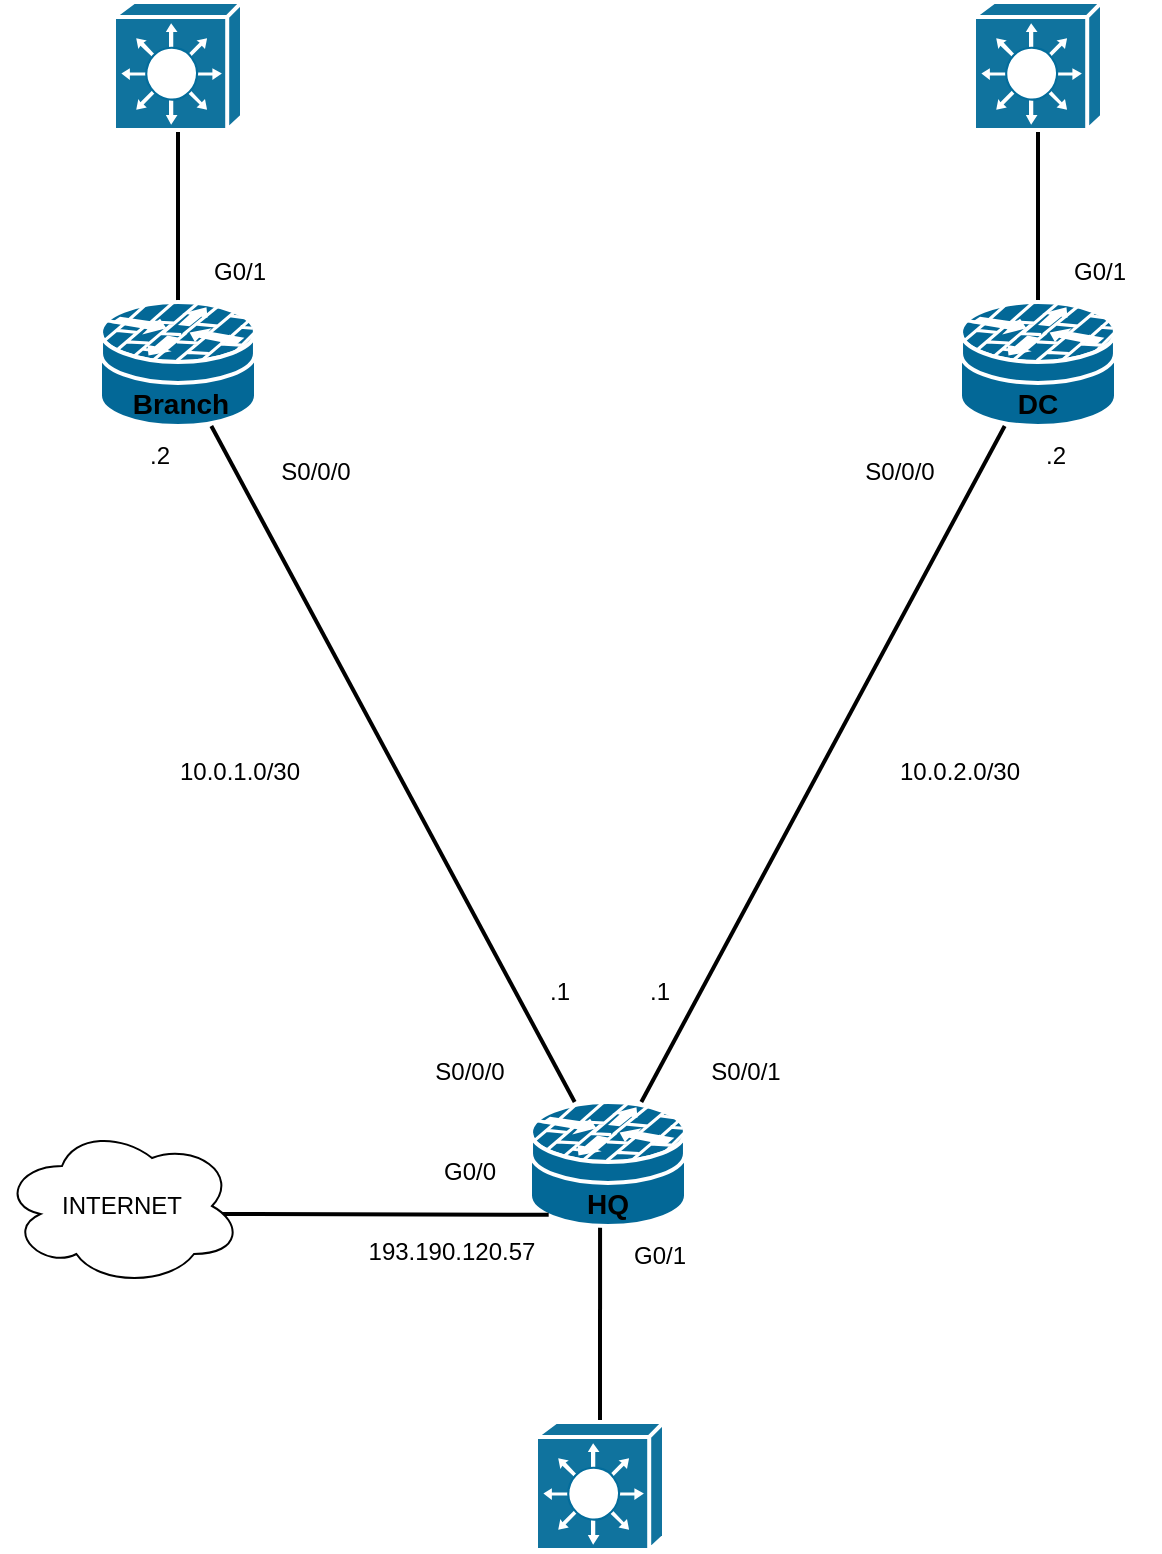 <mxfile version="22.0.2" type="device">
  <diagram id="6a731a19-8d31-9384-78a2-239565b7b9f0" name="Page-1">
    <mxGraphModel dx="1434" dy="844" grid="1" gridSize="10" guides="1" tooltips="1" connect="1" arrows="1" fold="1" page="1" pageScale="1" pageWidth="827" pageHeight="1169" background="none" math="0" shadow="0">
      <root>
        <mxCell id="0" />
        <mxCell id="1" parent="0" />
        <mxCell id="Hd2JBV1E15SSK4Facoz7-2272" value="" style="endArrow=none;html=1;rounded=0;strokeWidth=2;exitX=0.429;exitY=0.737;exitDx=0;exitDy=0;exitPerimeter=0;" edge="1" parent="1" source="Hd2JBV1E15SSK4Facoz7-2266" target="Hd2JBV1E15SSK4Facoz7-2271">
          <mxGeometry width="50" height="50" relative="1" as="geometry">
            <mxPoint x="523" y="590" as="sourcePoint" />
            <mxPoint x="520" y="684" as="targetPoint" />
          </mxGeometry>
        </mxCell>
        <mxCell id="Hd2JBV1E15SSK4Facoz7-2273" value="" style="endArrow=none;html=1;rounded=0;strokeWidth=2;exitX=0.5;exitY=1;exitDx=0;exitDy=0;exitPerimeter=0;" edge="1" parent="1" source="Hd2JBV1E15SSK4Facoz7-2269" target="Hd2JBV1E15SSK4Facoz7-2257">
          <mxGeometry width="50" height="50" relative="1" as="geometry">
            <mxPoint x="523" y="340" as="sourcePoint" />
            <mxPoint x="520" y="434" as="targetPoint" />
          </mxGeometry>
        </mxCell>
        <mxCell id="Hd2JBV1E15SSK4Facoz7-2274" value="" style="endArrow=none;html=1;rounded=0;strokeWidth=2;entryX=0.5;entryY=0;entryDx=0;entryDy=0;exitX=0.5;exitY=1;exitDx=0;exitDy=0;exitPerimeter=0;" edge="1" parent="1" source="Hd2JBV1E15SSK4Facoz7-2270" target="Hd2JBV1E15SSK4Facoz7-2268">
          <mxGeometry width="50" height="50" relative="1" as="geometry">
            <mxPoint x="523" y="340" as="sourcePoint" />
            <mxPoint x="520" y="434" as="targetPoint" />
          </mxGeometry>
        </mxCell>
        <mxCell id="Hd2JBV1E15SSK4Facoz7-2257" value="" style="shape=mxgraph.cisco.security.router_firewall;html=1;pointerEvents=1;dashed=0;fillColor=#036897;strokeColor=#ffffff;strokeWidth=2;verticalLabelPosition=bottom;verticalAlign=top;align=center;outlineConnect=0;" vertex="1" parent="1">
          <mxGeometry x="160" y="330" width="78" height="62" as="geometry" />
        </mxCell>
        <mxCell id="Hd2JBV1E15SSK4Facoz7-2258" value="" style="shape=mxgraph.cisco.security.router_firewall;html=1;pointerEvents=1;dashed=0;fillColor=#036897;strokeColor=#ffffff;strokeWidth=2;verticalLabelPosition=bottom;verticalAlign=top;align=center;outlineConnect=0;" vertex="1" parent="1">
          <mxGeometry x="590" y="330" width="78" height="62" as="geometry" />
        </mxCell>
        <mxCell id="Hd2JBV1E15SSK4Facoz7-2259" value="" style="shape=mxgraph.cisco.security.router_firewall;html=1;pointerEvents=1;dashed=0;fillColor=#036897;strokeColor=#ffffff;strokeWidth=2;verticalLabelPosition=bottom;verticalAlign=top;align=center;outlineConnect=0;" vertex="1" parent="1">
          <mxGeometry x="375" y="730" width="78" height="62" as="geometry" />
        </mxCell>
        <mxCell id="Hd2JBV1E15SSK4Facoz7-2260" value="" style="endArrow=none;html=1;rounded=0;strokeWidth=2;" edge="1" parent="1" source="Hd2JBV1E15SSK4Facoz7-2257" target="Hd2JBV1E15SSK4Facoz7-2259">
          <mxGeometry width="50" height="50" relative="1" as="geometry">
            <mxPoint x="733" y="490" as="sourcePoint" />
            <mxPoint x="730" y="584" as="targetPoint" />
          </mxGeometry>
        </mxCell>
        <mxCell id="Hd2JBV1E15SSK4Facoz7-2261" value="" style="endArrow=none;html=1;rounded=0;strokeWidth=2;" edge="1" parent="1" source="Hd2JBV1E15SSK4Facoz7-2258" target="Hd2JBV1E15SSK4Facoz7-2259">
          <mxGeometry width="50" height="50" relative="1" as="geometry">
            <mxPoint x="733" y="490" as="sourcePoint" />
            <mxPoint x="730" y="584" as="targetPoint" />
          </mxGeometry>
        </mxCell>
        <mxCell id="Hd2JBV1E15SSK4Facoz7-2262" value="S0/0/0" style="text;strokeColor=none;align=center;fillColor=none;html=1;verticalAlign=middle;whiteSpace=wrap;rounded=0;" vertex="1" parent="1">
          <mxGeometry x="238" y="400" width="60" height="30" as="geometry" />
        </mxCell>
        <mxCell id="Hd2JBV1E15SSK4Facoz7-2263" value="S0/0/0" style="text;strokeColor=none;align=center;fillColor=none;html=1;verticalAlign=middle;whiteSpace=wrap;rounded=0;" vertex="1" parent="1">
          <mxGeometry x="530" y="400" width="60" height="30" as="geometry" />
        </mxCell>
        <mxCell id="Hd2JBV1E15SSK4Facoz7-2264" value="S0/0/0" style="text;strokeColor=none;align=center;fillColor=none;html=1;verticalAlign=middle;whiteSpace=wrap;rounded=0;" vertex="1" parent="1">
          <mxGeometry x="315" y="700" width="60" height="30" as="geometry" />
        </mxCell>
        <mxCell id="Hd2JBV1E15SSK4Facoz7-2265" value="S0/0/1" style="text;strokeColor=none;align=center;fillColor=none;html=1;verticalAlign=middle;whiteSpace=wrap;rounded=0;" vertex="1" parent="1">
          <mxGeometry x="453" y="700" width="60" height="30" as="geometry" />
        </mxCell>
        <mxCell id="Hd2JBV1E15SSK4Facoz7-2266" value="HQ" style="text;strokeColor=none;align=center;fillColor=none;html=1;verticalAlign=middle;whiteSpace=wrap;rounded=0;strokeWidth=1;fontSize=14;fontStyle=1" vertex="1" parent="1">
          <mxGeometry x="386" y="762" width="56" height="38" as="geometry" />
        </mxCell>
        <mxCell id="Hd2JBV1E15SSK4Facoz7-2267" value="Branch" style="text;strokeColor=none;align=center;fillColor=none;html=1;verticalAlign=middle;whiteSpace=wrap;rounded=0;strokeWidth=1;fontSize=14;fontStyle=1" vertex="1" parent="1">
          <mxGeometry x="171" y="362" width="59" height="38" as="geometry" />
        </mxCell>
        <mxCell id="Hd2JBV1E15SSK4Facoz7-2268" value="DC" style="text;strokeColor=none;align=center;fillColor=none;html=1;verticalAlign=middle;whiteSpace=wrap;rounded=0;strokeWidth=1;fontSize=14;fontStyle=1" vertex="1" parent="1">
          <mxGeometry x="601" y="362" width="56" height="38" as="geometry" />
        </mxCell>
        <mxCell id="Hd2JBV1E15SSK4Facoz7-2269" value="" style="shape=mxgraph.cisco.switches.layer_3_switch;html=1;dashed=0;fillColor=#10739E;strokeColor=#ffffff;strokeWidth=2;verticalLabelPosition=bottom;verticalAlign=top;fontFamily=Helvetica;fontSize=36;fontColor=#FFB366" vertex="1" parent="1">
          <mxGeometry x="167" y="180" width="64" height="64" as="geometry" />
        </mxCell>
        <mxCell id="Hd2JBV1E15SSK4Facoz7-2270" value="" style="shape=mxgraph.cisco.switches.layer_3_switch;html=1;dashed=0;fillColor=#10739E;strokeColor=#ffffff;strokeWidth=2;verticalLabelPosition=bottom;verticalAlign=top;fontFamily=Helvetica;fontSize=36;fontColor=#FFB366" vertex="1" parent="1">
          <mxGeometry x="597" y="180" width="64" height="64" as="geometry" />
        </mxCell>
        <mxCell id="Hd2JBV1E15SSK4Facoz7-2271" value="" style="shape=mxgraph.cisco.switches.layer_3_switch;html=1;dashed=0;fillColor=#10739E;strokeColor=#ffffff;strokeWidth=2;verticalLabelPosition=bottom;verticalAlign=top;fontFamily=Helvetica;fontSize=36;fontColor=#FFB366" vertex="1" parent="1">
          <mxGeometry x="378" y="890" width="64" height="64" as="geometry" />
        </mxCell>
        <mxCell id="Hd2JBV1E15SSK4Facoz7-2275" value="G0/1" style="text;strokeColor=none;align=center;fillColor=none;html=1;verticalAlign=middle;whiteSpace=wrap;rounded=0;" vertex="1" parent="1">
          <mxGeometry x="200" y="300" width="60" height="30" as="geometry" />
        </mxCell>
        <mxCell id="Hd2JBV1E15SSK4Facoz7-2276" value="G0/1" style="text;strokeColor=none;align=center;fillColor=none;html=1;verticalAlign=middle;whiteSpace=wrap;rounded=0;" vertex="1" parent="1">
          <mxGeometry x="630" y="300" width="60" height="30" as="geometry" />
        </mxCell>
        <mxCell id="Hd2JBV1E15SSK4Facoz7-2277" value="G0/1" style="text;strokeColor=none;align=center;fillColor=none;html=1;verticalAlign=middle;whiteSpace=wrap;rounded=0;" vertex="1" parent="1">
          <mxGeometry x="410" y="792" width="60" height="30" as="geometry" />
        </mxCell>
        <mxCell id="Hd2JBV1E15SSK4Facoz7-2278" value="" style="endArrow=none;html=1;rounded=0;strokeWidth=2;exitX=0.12;exitY=0.91;exitDx=0;exitDy=0;exitPerimeter=0;" edge="1" parent="1" source="Hd2JBV1E15SSK4Facoz7-2259">
          <mxGeometry width="50" height="50" relative="1" as="geometry">
            <mxPoint x="523" y="680" as="sourcePoint" />
            <mxPoint x="220" y="786" as="targetPoint" />
          </mxGeometry>
        </mxCell>
        <mxCell id="Hd2JBV1E15SSK4Facoz7-2279" value="INTERNET" style="ellipse;shape=cloud;whiteSpace=wrap;html=1;" vertex="1" parent="1">
          <mxGeometry x="111" y="742" width="120" height="80" as="geometry" />
        </mxCell>
        <mxCell id="Hd2JBV1E15SSK4Facoz7-2280" value="G0/0" style="text;strokeColor=none;align=center;fillColor=none;html=1;verticalAlign=middle;whiteSpace=wrap;rounded=0;" vertex="1" parent="1">
          <mxGeometry x="315" y="750" width="60" height="30" as="geometry" />
        </mxCell>
        <mxCell id="Hd2JBV1E15SSK4Facoz7-2281" value="10.0.2.0/30" style="text;strokeColor=none;align=center;fillColor=none;html=1;verticalAlign=middle;whiteSpace=wrap;rounded=0;" vertex="1" parent="1">
          <mxGeometry x="530" y="550" width="120" height="30" as="geometry" />
        </mxCell>
        <mxCell id="Hd2JBV1E15SSK4Facoz7-2282" value=".2" style="text;strokeColor=none;align=center;fillColor=none;html=1;verticalAlign=middle;whiteSpace=wrap;rounded=0;" vertex="1" parent="1">
          <mxGeometry x="608" y="392" width="60" height="30" as="geometry" />
        </mxCell>
        <mxCell id="Hd2JBV1E15SSK4Facoz7-2283" value=".1" style="text;strokeColor=none;align=center;fillColor=none;html=1;verticalAlign=middle;whiteSpace=wrap;rounded=0;" vertex="1" parent="1">
          <mxGeometry x="410" y="660" width="60" height="30" as="geometry" />
        </mxCell>
        <mxCell id="Hd2JBV1E15SSK4Facoz7-2284" value=".1" style="text;strokeColor=none;align=center;fillColor=none;html=1;verticalAlign=middle;whiteSpace=wrap;rounded=0;" vertex="1" parent="1">
          <mxGeometry x="360" y="660" width="60" height="30" as="geometry" />
        </mxCell>
        <mxCell id="Hd2JBV1E15SSK4Facoz7-2285" value="10.0.1.0/30" style="text;strokeColor=none;align=center;fillColor=none;html=1;verticalAlign=middle;whiteSpace=wrap;rounded=0;" vertex="1" parent="1">
          <mxGeometry x="200" y="550" width="60" height="30" as="geometry" />
        </mxCell>
        <mxCell id="Hd2JBV1E15SSK4Facoz7-2286" value=".2" style="text;strokeColor=none;align=center;fillColor=none;html=1;verticalAlign=middle;whiteSpace=wrap;rounded=0;" vertex="1" parent="1">
          <mxGeometry x="160" y="392" width="60" height="30" as="geometry" />
        </mxCell>
        <mxCell id="Hd2JBV1E15SSK4Facoz7-2288" value="193.190.120.57" style="text;strokeColor=none;align=center;fillColor=none;html=1;verticalAlign=middle;whiteSpace=wrap;rounded=0;" vertex="1" parent="1">
          <mxGeometry x="286" y="790" width="100" height="30" as="geometry" />
        </mxCell>
      </root>
    </mxGraphModel>
  </diagram>
</mxfile>
